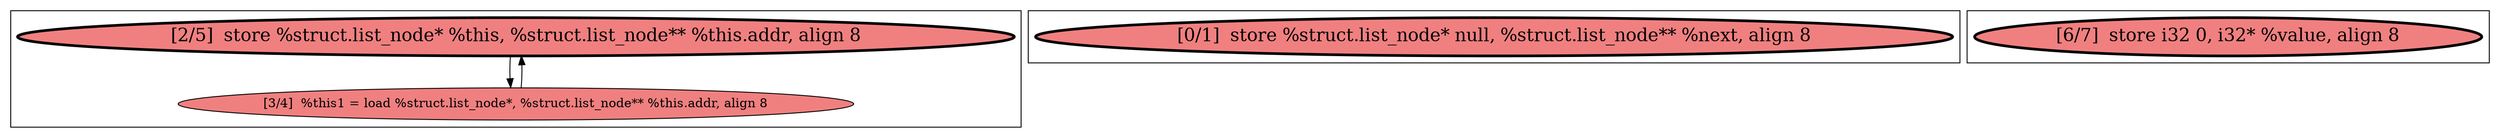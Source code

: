 
digraph G {



node291->node290 [ ]
node290->node291 [ ]


subgraph cluster2 {


node291 [penwidth=3.0,fontsize=20,fillcolor=lightcoral,label="[2/5]  store %struct.list_node* %this, %struct.list_node** %this.addr, align 8",shape=ellipse,style=filled ]
node290 [fillcolor=lightcoral,label="[3/4]  %this1 = load %struct.list_node*, %struct.list_node** %this.addr, align 8",shape=ellipse,style=filled ]



}

subgraph cluster0 {


node288 [penwidth=3.0,fontsize=20,fillcolor=lightcoral,label="[0/1]  store %struct.list_node* null, %struct.list_node** %next, align 8",shape=ellipse,style=filled ]



}

subgraph cluster1 {


node289 [penwidth=3.0,fontsize=20,fillcolor=lightcoral,label="[6/7]  store i32 0, i32* %value, align 8",shape=ellipse,style=filled ]



}

}
